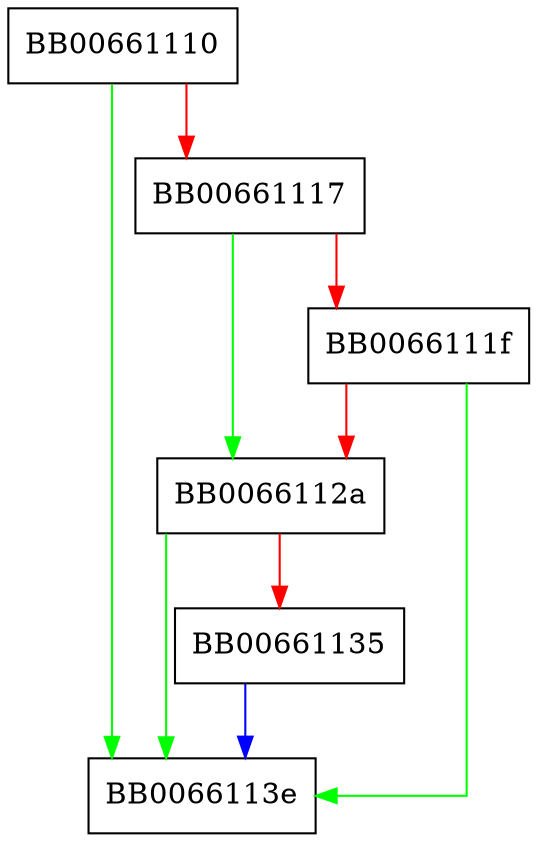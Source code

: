digraph X509v3_asid_inherits {
  node [shape="box"];
  graph [splines=ortho];
  BB00661110 -> BB0066113e [color="green"];
  BB00661110 -> BB00661117 [color="red"];
  BB00661117 -> BB0066112a [color="green"];
  BB00661117 -> BB0066111f [color="red"];
  BB0066111f -> BB0066113e [color="green"];
  BB0066111f -> BB0066112a [color="red"];
  BB0066112a -> BB0066113e [color="green"];
  BB0066112a -> BB00661135 [color="red"];
  BB00661135 -> BB0066113e [color="blue"];
}